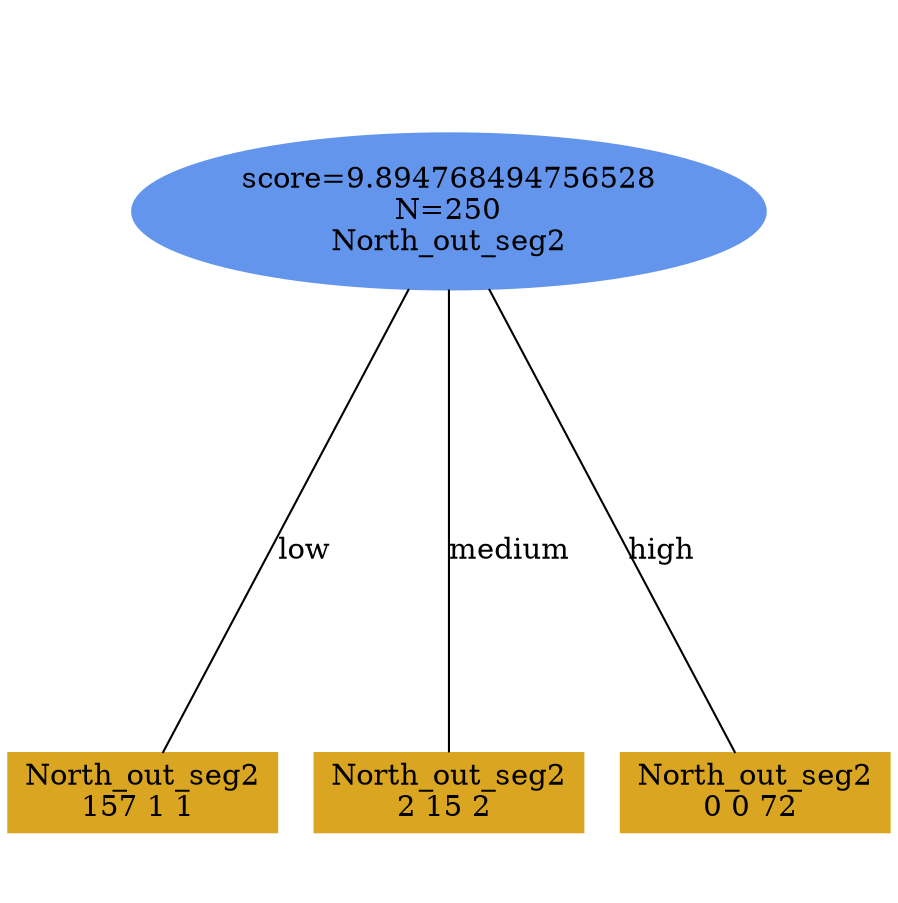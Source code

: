 digraph "DD" {
size = "7.5,10"
ratio=1.0;
center = true;
edge [dir = none];
{ rank = same; node [shape=ellipse, style=filled, color=cornflowerblue];"202" [label="score=9.894768494756528\nN=250\nNorth_out_seg2"];}
{ rank = same; node [shape=box, style=filled, color=goldenrod];"203" [label="North_out_seg2\n157 1 1 "];}
{ rank = same; node [shape=box, style=filled, color=goldenrod];"204" [label="North_out_seg2\n2 15 2 "];}
{ rank = same; node [shape=box, style=filled, color=goldenrod];"205" [label="North_out_seg2\n0 0 72 "];}
"202" -> "203" [label = "low"];
"202" -> "204" [label = "medium"];
"202" -> "205" [label = "high"];

}
